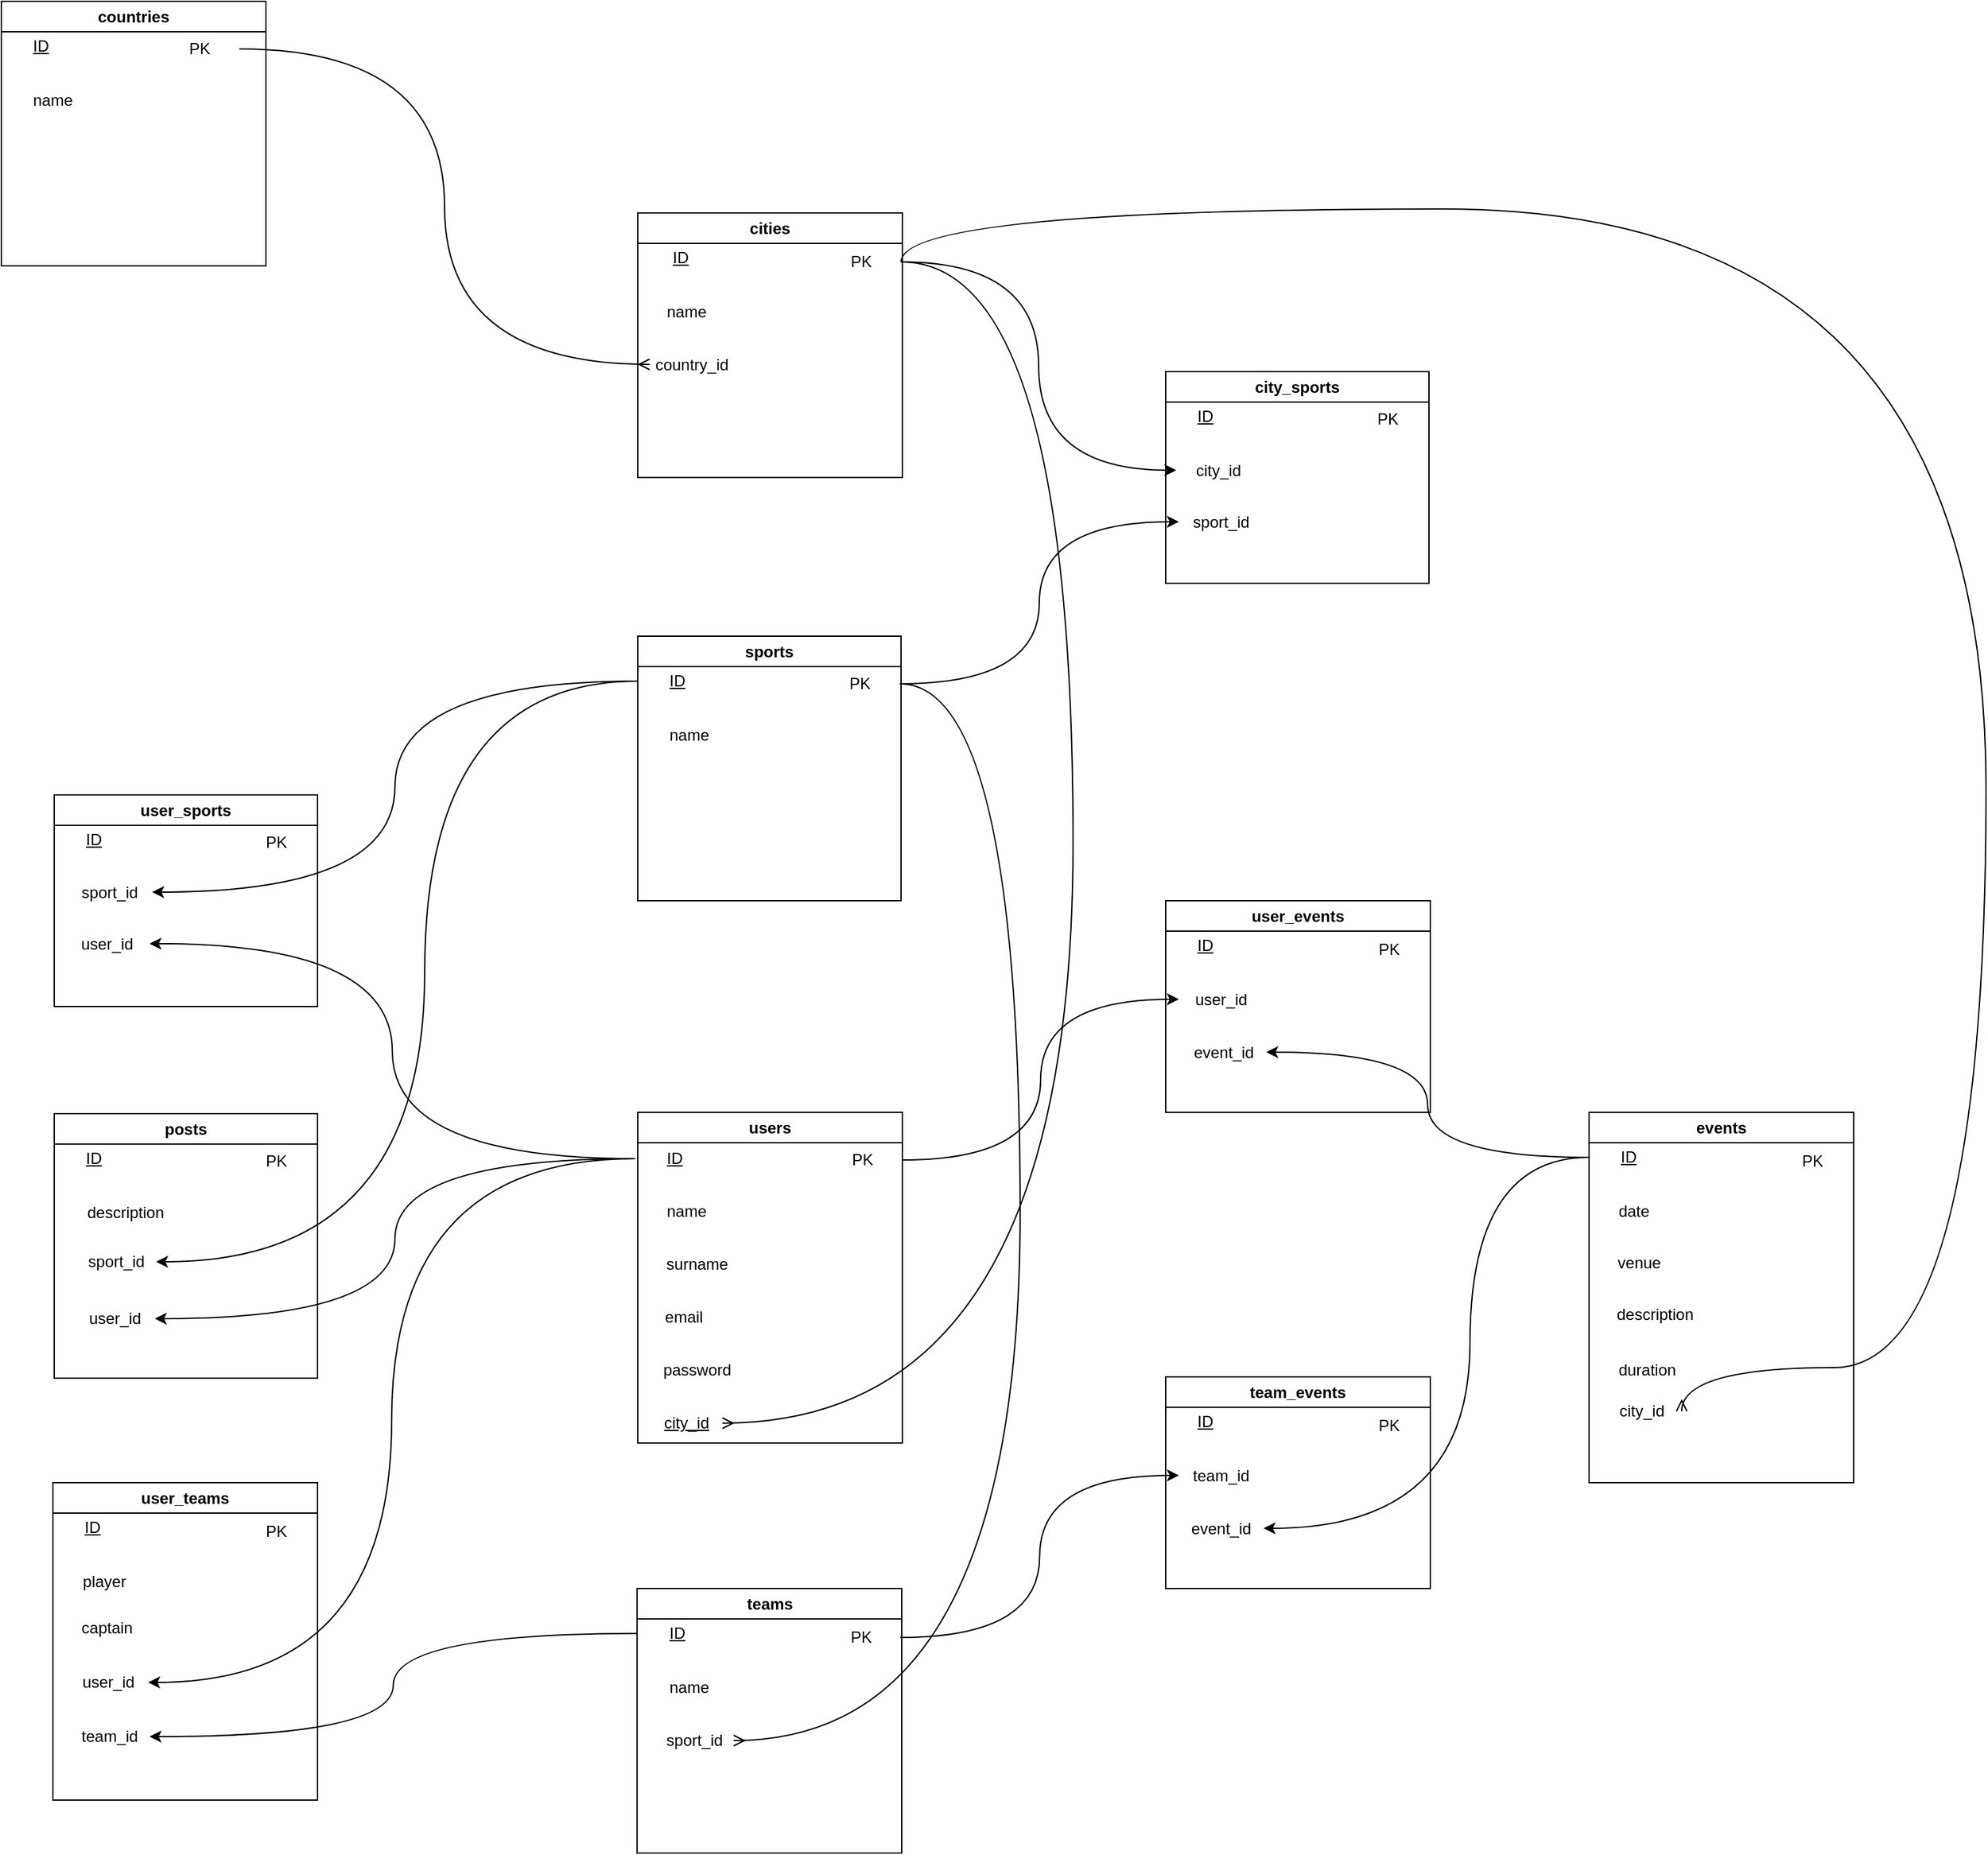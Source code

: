 <mxfile version="23.0.2" type="device">
  <diagram name="Página-1" id="U_Om4M-cWcYkEKm5Baaw">
    <mxGraphModel dx="2726" dy="1926" grid="1" gridSize="10" guides="1" tooltips="1" connect="1" arrows="1" fold="1" page="1" pageScale="1" pageWidth="2339" pageHeight="3300" math="0" shadow="0">
      <root>
        <mxCell id="0" />
        <mxCell id="1" parent="0" />
        <mxCell id="xqqz79Ulj2Jtzs50PCgT-1" value="countries" style="swimlane;whiteSpace=wrap;html=1;" parent="1" vertex="1">
          <mxGeometry x="120" y="240" width="200" height="200" as="geometry" />
        </mxCell>
        <mxCell id="xqqz79Ulj2Jtzs50PCgT-13" value="&lt;u&gt;ID&lt;/u&gt;" style="text;html=1;strokeColor=none;fillColor=none;align=center;verticalAlign=middle;whiteSpace=wrap;rounded=0;" parent="xqqz79Ulj2Jtzs50PCgT-1" vertex="1">
          <mxGeometry y="19" width="60" height="30" as="geometry" />
        </mxCell>
        <mxCell id="xqqz79Ulj2Jtzs50PCgT-14" value="PK" style="text;html=1;strokeColor=none;fillColor=none;align=center;verticalAlign=middle;whiteSpace=wrap;rounded=0;" parent="xqqz79Ulj2Jtzs50PCgT-1" vertex="1">
          <mxGeometry x="120" y="21" width="60" height="30" as="geometry" />
        </mxCell>
        <mxCell id="xqqz79Ulj2Jtzs50PCgT-16" value="name" style="text;html=1;strokeColor=none;fillColor=none;align=center;verticalAlign=middle;whiteSpace=wrap;rounded=0;" parent="xqqz79Ulj2Jtzs50PCgT-1" vertex="1">
          <mxGeometry x="9" y="60" width="60" height="30" as="geometry" />
        </mxCell>
        <mxCell id="xqqz79Ulj2Jtzs50PCgT-2" value="cities" style="swimlane;whiteSpace=wrap;html=1;" parent="1" vertex="1">
          <mxGeometry x="601" y="400" width="200" height="200" as="geometry" />
        </mxCell>
        <mxCell id="xqqz79Ulj2Jtzs50PCgT-22" value="&lt;u&gt;ID&lt;/u&gt;" style="text;html=1;strokeColor=none;fillColor=none;align=center;verticalAlign=middle;whiteSpace=wrap;rounded=0;" parent="xqqz79Ulj2Jtzs50PCgT-2" vertex="1">
          <mxGeometry x="9" y="19" width="47" height="30" as="geometry" />
        </mxCell>
        <mxCell id="xqqz79Ulj2Jtzs50PCgT-23" value="PK" style="text;html=1;strokeColor=none;fillColor=none;align=center;verticalAlign=middle;whiteSpace=wrap;rounded=0;" parent="xqqz79Ulj2Jtzs50PCgT-2" vertex="1">
          <mxGeometry x="139" y="22" width="60" height="30" as="geometry" />
        </mxCell>
        <mxCell id="xqqz79Ulj2Jtzs50PCgT-24" value="name" style="text;html=1;strokeColor=none;fillColor=none;align=center;verticalAlign=middle;whiteSpace=wrap;rounded=0;" parent="xqqz79Ulj2Jtzs50PCgT-2" vertex="1">
          <mxGeometry x="2" y="60" width="70" height="30" as="geometry" />
        </mxCell>
        <mxCell id="xqqz79Ulj2Jtzs50PCgT-26" value="country_id" style="text;html=1;strokeColor=none;fillColor=none;align=center;verticalAlign=middle;whiteSpace=wrap;rounded=0;" parent="xqqz79Ulj2Jtzs50PCgT-2" vertex="1">
          <mxGeometry x="9" y="100" width="64" height="29" as="geometry" />
        </mxCell>
        <mxCell id="xqqz79Ulj2Jtzs50PCgT-39" value="sports" style="swimlane;whiteSpace=wrap;html=1;" parent="1" vertex="1">
          <mxGeometry x="601" y="720" width="199" height="200" as="geometry" />
        </mxCell>
        <mxCell id="xqqz79Ulj2Jtzs50PCgT-45" value="&lt;u&gt;ID&lt;/u&gt;" style="text;html=1;strokeColor=none;fillColor=none;align=center;verticalAlign=middle;whiteSpace=wrap;rounded=0;" parent="xqqz79Ulj2Jtzs50PCgT-39" vertex="1">
          <mxGeometry y="19" width="60" height="30" as="geometry" />
        </mxCell>
        <mxCell id="xqqz79Ulj2Jtzs50PCgT-46" value="PK" style="text;html=1;strokeColor=none;fillColor=none;align=center;verticalAlign=middle;whiteSpace=wrap;rounded=0;" parent="xqqz79Ulj2Jtzs50PCgT-39" vertex="1">
          <mxGeometry x="138" y="21" width="60" height="30" as="geometry" />
        </mxCell>
        <mxCell id="xqqz79Ulj2Jtzs50PCgT-47" value="name" style="text;html=1;strokeColor=none;fillColor=none;align=center;verticalAlign=middle;whiteSpace=wrap;rounded=0;" parent="xqqz79Ulj2Jtzs50PCgT-39" vertex="1">
          <mxGeometry x="9" y="60" width="60" height="30" as="geometry" />
        </mxCell>
        <mxCell id="xqqz79Ulj2Jtzs50PCgT-48" value="users" style="swimlane;whiteSpace=wrap;html=1;" parent="1" vertex="1">
          <mxGeometry x="601" y="1080" width="200" height="250" as="geometry" />
        </mxCell>
        <mxCell id="xqqz79Ulj2Jtzs50PCgT-50" value="&lt;u&gt;ID&lt;/u&gt;" style="text;html=1;strokeColor=none;fillColor=none;align=center;verticalAlign=middle;whiteSpace=wrap;rounded=0;" parent="xqqz79Ulj2Jtzs50PCgT-48" vertex="1">
          <mxGeometry x="-2" y="20" width="60" height="30" as="geometry" />
        </mxCell>
        <mxCell id="xqqz79Ulj2Jtzs50PCgT-51" value="PK" style="text;html=1;strokeColor=none;fillColor=none;align=center;verticalAlign=middle;whiteSpace=wrap;rounded=0;" parent="xqqz79Ulj2Jtzs50PCgT-48" vertex="1">
          <mxGeometry x="140" y="21" width="60" height="30" as="geometry" />
        </mxCell>
        <mxCell id="xqqz79Ulj2Jtzs50PCgT-53" value="&lt;u&gt;city_id&lt;/u&gt;" style="text;html=1;strokeColor=none;fillColor=none;align=center;verticalAlign=middle;whiteSpace=wrap;rounded=0;" parent="xqqz79Ulj2Jtzs50PCgT-48" vertex="1">
          <mxGeometry x="10" y="220" width="54" height="30" as="geometry" />
        </mxCell>
        <mxCell id="WI1DVCWgMpx3r-e4tX1s-11" value="name" style="text;html=1;strokeColor=none;fillColor=none;align=center;verticalAlign=middle;whiteSpace=wrap;rounded=0;" parent="xqqz79Ulj2Jtzs50PCgT-48" vertex="1">
          <mxGeometry x="2" y="60" width="70" height="30" as="geometry" />
        </mxCell>
        <mxCell id="WI1DVCWgMpx3r-e4tX1s-12" value="surname" style="text;html=1;strokeColor=none;fillColor=none;align=center;verticalAlign=middle;whiteSpace=wrap;rounded=0;" parent="xqqz79Ulj2Jtzs50PCgT-48" vertex="1">
          <mxGeometry x="10" y="100" width="70" height="30" as="geometry" />
        </mxCell>
        <mxCell id="WI1DVCWgMpx3r-e4tX1s-13" value="email" style="text;html=1;strokeColor=none;fillColor=none;align=center;verticalAlign=middle;whiteSpace=wrap;rounded=0;" parent="xqqz79Ulj2Jtzs50PCgT-48" vertex="1">
          <mxGeometry y="140" width="70" height="30" as="geometry" />
        </mxCell>
        <mxCell id="WI1DVCWgMpx3r-e4tX1s-27" value="password" style="text;html=1;strokeColor=none;fillColor=none;align=center;verticalAlign=middle;whiteSpace=wrap;rounded=0;" parent="xqqz79Ulj2Jtzs50PCgT-48" vertex="1">
          <mxGeometry x="10" y="180" width="70" height="30" as="geometry" />
        </mxCell>
        <mxCell id="xqqz79Ulj2Jtzs50PCgT-67" value="teams" style="swimlane;whiteSpace=wrap;html=1;" parent="1" vertex="1">
          <mxGeometry x="600.5" y="1440" width="200" height="200" as="geometry" />
        </mxCell>
        <mxCell id="xqqz79Ulj2Jtzs50PCgT-68" value="&lt;u&gt;ID&lt;/u&gt;" style="text;html=1;strokeColor=none;fillColor=none;align=center;verticalAlign=middle;whiteSpace=wrap;rounded=0;" parent="xqqz79Ulj2Jtzs50PCgT-67" vertex="1">
          <mxGeometry y="19" width="60" height="30" as="geometry" />
        </mxCell>
        <mxCell id="xqqz79Ulj2Jtzs50PCgT-69" value="PK" style="text;html=1;strokeColor=none;fillColor=none;align=center;verticalAlign=middle;whiteSpace=wrap;rounded=0;" parent="xqqz79Ulj2Jtzs50PCgT-67" vertex="1">
          <mxGeometry x="139" y="22" width="60" height="30" as="geometry" />
        </mxCell>
        <mxCell id="xqqz79Ulj2Jtzs50PCgT-70" value="name" style="text;html=1;strokeColor=none;fillColor=none;align=center;verticalAlign=middle;whiteSpace=wrap;rounded=0;" parent="xqqz79Ulj2Jtzs50PCgT-67" vertex="1">
          <mxGeometry x="9" y="60" width="60" height="30" as="geometry" />
        </mxCell>
        <mxCell id="WI1DVCWgMpx3r-e4tX1s-80" value="sport_id" style="text;html=1;strokeColor=none;fillColor=none;align=center;verticalAlign=middle;whiteSpace=wrap;rounded=0;" parent="xqqz79Ulj2Jtzs50PCgT-67" vertex="1">
          <mxGeometry x="13" y="100" width="60" height="30" as="geometry" />
        </mxCell>
        <mxCell id="WI1DVCWgMpx3r-e4tX1s-4" value="user_teams" style="swimlane;whiteSpace=wrap;html=1;" parent="1" vertex="1">
          <mxGeometry x="159" y="1360" width="200" height="240" as="geometry" />
        </mxCell>
        <mxCell id="WI1DVCWgMpx3r-e4tX1s-5" value="&lt;u&gt;ID&lt;/u&gt;" style="text;html=1;strokeColor=none;fillColor=none;align=center;verticalAlign=middle;whiteSpace=wrap;rounded=0;" parent="WI1DVCWgMpx3r-e4tX1s-4" vertex="1">
          <mxGeometry y="19" width="60" height="30" as="geometry" />
        </mxCell>
        <mxCell id="WI1DVCWgMpx3r-e4tX1s-6" value="PK" style="text;html=1;strokeColor=none;fillColor=none;align=center;verticalAlign=middle;whiteSpace=wrap;rounded=0;" parent="WI1DVCWgMpx3r-e4tX1s-4" vertex="1">
          <mxGeometry x="139" y="22" width="60" height="30" as="geometry" />
        </mxCell>
        <mxCell id="WI1DVCWgMpx3r-e4tX1s-7" value="user_id" style="text;html=1;strokeColor=none;fillColor=none;align=center;verticalAlign=middle;whiteSpace=wrap;rounded=0;" parent="WI1DVCWgMpx3r-e4tX1s-4" vertex="1">
          <mxGeometry x="12" y="136" width="60" height="30" as="geometry" />
        </mxCell>
        <mxCell id="WI1DVCWgMpx3r-e4tX1s-9" value="player" style="text;html=1;strokeColor=none;fillColor=none;align=center;verticalAlign=middle;whiteSpace=wrap;rounded=0;" parent="WI1DVCWgMpx3r-e4tX1s-4" vertex="1">
          <mxGeometry x="9" y="60" width="60" height="30" as="geometry" />
        </mxCell>
        <mxCell id="WI1DVCWgMpx3r-e4tX1s-10" value="team_id" style="text;html=1;strokeColor=none;fillColor=none;align=center;verticalAlign=middle;whiteSpace=wrap;rounded=0;" parent="WI1DVCWgMpx3r-e4tX1s-4" vertex="1">
          <mxGeometry x="13" y="177" width="60" height="30" as="geometry" />
        </mxCell>
        <mxCell id="WI1DVCWgMpx3r-e4tX1s-125" value="captain" style="text;html=1;strokeColor=none;fillColor=none;align=center;verticalAlign=middle;whiteSpace=wrap;rounded=0;" parent="WI1DVCWgMpx3r-e4tX1s-4" vertex="1">
          <mxGeometry x="11" y="95" width="60" height="30" as="geometry" />
        </mxCell>
        <mxCell id="WI1DVCWgMpx3r-e4tX1s-34" value="events" style="swimlane;whiteSpace=wrap;html=1;" parent="1" vertex="1">
          <mxGeometry x="1320" y="1080" width="200" height="280" as="geometry" />
        </mxCell>
        <mxCell id="WI1DVCWgMpx3r-e4tX1s-35" value="&lt;u&gt;ID&lt;/u&gt;" style="text;html=1;strokeColor=none;fillColor=none;align=center;verticalAlign=middle;whiteSpace=wrap;rounded=0;" parent="WI1DVCWgMpx3r-e4tX1s-34" vertex="1">
          <mxGeometry y="19" width="60" height="30" as="geometry" />
        </mxCell>
        <mxCell id="WI1DVCWgMpx3r-e4tX1s-36" value="PK" style="text;html=1;strokeColor=none;fillColor=none;align=center;verticalAlign=middle;whiteSpace=wrap;rounded=0;" parent="WI1DVCWgMpx3r-e4tX1s-34" vertex="1">
          <mxGeometry x="139" y="22" width="60" height="30" as="geometry" />
        </mxCell>
        <mxCell id="WI1DVCWgMpx3r-e4tX1s-37" value="date" style="text;html=1;strokeColor=none;fillColor=none;align=center;verticalAlign=middle;whiteSpace=wrap;rounded=0;" parent="WI1DVCWgMpx3r-e4tX1s-34" vertex="1">
          <mxGeometry x="4" y="60" width="60" height="30" as="geometry" />
        </mxCell>
        <mxCell id="WI1DVCWgMpx3r-e4tX1s-84" value="venue" style="text;html=1;strokeColor=none;fillColor=none;align=center;verticalAlign=middle;whiteSpace=wrap;rounded=0;" parent="WI1DVCWgMpx3r-e4tX1s-34" vertex="1">
          <mxGeometry x="8" y="99" width="60" height="30" as="geometry" />
        </mxCell>
        <mxCell id="WI1DVCWgMpx3r-e4tX1s-85" value="description" style="text;html=1;strokeColor=none;fillColor=none;align=center;verticalAlign=middle;whiteSpace=wrap;rounded=0;" parent="WI1DVCWgMpx3r-e4tX1s-34" vertex="1">
          <mxGeometry x="20" y="138" width="60" height="30" as="geometry" />
        </mxCell>
        <mxCell id="WI1DVCWgMpx3r-e4tX1s-126" value="duration" style="text;html=1;strokeColor=none;fillColor=none;align=center;verticalAlign=middle;whiteSpace=wrap;rounded=0;" parent="WI1DVCWgMpx3r-e4tX1s-34" vertex="1">
          <mxGeometry x="14" y="180" width="60" height="30" as="geometry" />
        </mxCell>
        <mxCell id="WI1DVCWgMpx3r-e4tX1s-41" value="user_events" style="swimlane;whiteSpace=wrap;html=1;" parent="1" vertex="1">
          <mxGeometry x="1000" y="920" width="200" height="160" as="geometry" />
        </mxCell>
        <mxCell id="WI1DVCWgMpx3r-e4tX1s-42" value="&lt;u&gt;ID&lt;/u&gt;" style="text;html=1;strokeColor=none;fillColor=none;align=center;verticalAlign=middle;whiteSpace=wrap;rounded=0;" parent="WI1DVCWgMpx3r-e4tX1s-41" vertex="1">
          <mxGeometry y="19" width="60" height="30" as="geometry" />
        </mxCell>
        <mxCell id="WI1DVCWgMpx3r-e4tX1s-43" value="PK" style="text;html=1;strokeColor=none;fillColor=none;align=center;verticalAlign=middle;whiteSpace=wrap;rounded=0;" parent="WI1DVCWgMpx3r-e4tX1s-41" vertex="1">
          <mxGeometry x="139" y="22" width="60" height="30" as="geometry" />
        </mxCell>
        <mxCell id="WI1DVCWgMpx3r-e4tX1s-68" value="user_id" style="text;html=1;strokeColor=none;fillColor=none;align=center;verticalAlign=middle;whiteSpace=wrap;rounded=0;" parent="WI1DVCWgMpx3r-e4tX1s-41" vertex="1">
          <mxGeometry x="10" y="60" width="64" height="29" as="geometry" />
        </mxCell>
        <mxCell id="WI1DVCWgMpx3r-e4tX1s-69" value="event_id" style="text;html=1;strokeColor=none;fillColor=none;align=center;verticalAlign=middle;whiteSpace=wrap;rounded=0;" parent="WI1DVCWgMpx3r-e4tX1s-41" vertex="1">
          <mxGeometry x="12" y="100" width="64" height="29" as="geometry" />
        </mxCell>
        <mxCell id="WI1DVCWgMpx3r-e4tX1s-45" value="team_events" style="swimlane;whiteSpace=wrap;html=1;" parent="1" vertex="1">
          <mxGeometry x="1000" y="1280" width="200" height="160" as="geometry" />
        </mxCell>
        <mxCell id="WI1DVCWgMpx3r-e4tX1s-46" value="&lt;u&gt;ID&lt;/u&gt;" style="text;html=1;strokeColor=none;fillColor=none;align=center;verticalAlign=middle;whiteSpace=wrap;rounded=0;" parent="WI1DVCWgMpx3r-e4tX1s-45" vertex="1">
          <mxGeometry y="19" width="60" height="30" as="geometry" />
        </mxCell>
        <mxCell id="WI1DVCWgMpx3r-e4tX1s-47" value="PK" style="text;html=1;strokeColor=none;fillColor=none;align=center;verticalAlign=middle;whiteSpace=wrap;rounded=0;" parent="WI1DVCWgMpx3r-e4tX1s-45" vertex="1">
          <mxGeometry x="139" y="22" width="60" height="30" as="geometry" />
        </mxCell>
        <mxCell id="WI1DVCWgMpx3r-e4tX1s-75" value="team_id" style="text;html=1;strokeColor=none;fillColor=none;align=center;verticalAlign=middle;whiteSpace=wrap;rounded=0;" parent="WI1DVCWgMpx3r-e4tX1s-45" vertex="1">
          <mxGeometry x="10" y="60" width="64" height="29" as="geometry" />
        </mxCell>
        <mxCell id="WI1DVCWgMpx3r-e4tX1s-76" value="event_id" style="text;html=1;strokeColor=none;fillColor=none;align=center;verticalAlign=middle;whiteSpace=wrap;rounded=0;" parent="WI1DVCWgMpx3r-e4tX1s-45" vertex="1">
          <mxGeometry x="10" y="100" width="64" height="29" as="geometry" />
        </mxCell>
        <mxCell id="WI1DVCWgMpx3r-e4tX1s-50" value="city_sports" style="swimlane;whiteSpace=wrap;html=1;" parent="1" vertex="1">
          <mxGeometry x="1000" y="520" width="199" height="160" as="geometry" />
        </mxCell>
        <mxCell id="WI1DVCWgMpx3r-e4tX1s-51" value="&lt;u&gt;ID&lt;/u&gt;" style="text;html=1;strokeColor=none;fillColor=none;align=center;verticalAlign=middle;whiteSpace=wrap;rounded=0;" parent="WI1DVCWgMpx3r-e4tX1s-50" vertex="1">
          <mxGeometry y="19" width="60" height="30" as="geometry" />
        </mxCell>
        <mxCell id="WI1DVCWgMpx3r-e4tX1s-52" value="PK" style="text;html=1;strokeColor=none;fillColor=none;align=center;verticalAlign=middle;whiteSpace=wrap;rounded=0;" parent="WI1DVCWgMpx3r-e4tX1s-50" vertex="1">
          <mxGeometry x="138" y="21" width="60" height="30" as="geometry" />
        </mxCell>
        <mxCell id="WI1DVCWgMpx3r-e4tX1s-54" value="city_id" style="text;html=1;strokeColor=none;fillColor=none;align=center;verticalAlign=middle;whiteSpace=wrap;rounded=0;" parent="WI1DVCWgMpx3r-e4tX1s-50" vertex="1">
          <mxGeometry x="8" y="60" width="64" height="29" as="geometry" />
        </mxCell>
        <mxCell id="WI1DVCWgMpx3r-e4tX1s-55" value="sport_id" style="text;html=1;strokeColor=none;fillColor=none;align=center;verticalAlign=middle;whiteSpace=wrap;rounded=0;" parent="WI1DVCWgMpx3r-e4tX1s-50" vertex="1">
          <mxGeometry x="10" y="99" width="64" height="29" as="geometry" />
        </mxCell>
        <mxCell id="WI1DVCWgMpx3r-e4tX1s-57" style="edgeStyle=orthogonalEdgeStyle;curved=1;rounded=0;orthogonalLoop=1;jettySize=auto;html=1;exitX=1;exitY=0.5;exitDx=0;exitDy=0;entryX=0;entryY=0.5;entryDx=0;entryDy=0;" parent="1" source="xqqz79Ulj2Jtzs50PCgT-23" target="WI1DVCWgMpx3r-e4tX1s-54" edge="1">
          <mxGeometry relative="1" as="geometry" />
        </mxCell>
        <mxCell id="WI1DVCWgMpx3r-e4tX1s-59" value="user_sports" style="swimlane;whiteSpace=wrap;html=1;" parent="1" vertex="1">
          <mxGeometry x="160" y="840" width="199" height="160" as="geometry" />
        </mxCell>
        <mxCell id="WI1DVCWgMpx3r-e4tX1s-60" value="&lt;u&gt;ID&lt;/u&gt;" style="text;html=1;strokeColor=none;fillColor=none;align=center;verticalAlign=middle;whiteSpace=wrap;rounded=0;" parent="WI1DVCWgMpx3r-e4tX1s-59" vertex="1">
          <mxGeometry y="19" width="60" height="30" as="geometry" />
        </mxCell>
        <mxCell id="WI1DVCWgMpx3r-e4tX1s-61" value="PK" style="text;html=1;strokeColor=none;fillColor=none;align=center;verticalAlign=middle;whiteSpace=wrap;rounded=0;" parent="WI1DVCWgMpx3r-e4tX1s-59" vertex="1">
          <mxGeometry x="138" y="21" width="60" height="30" as="geometry" />
        </mxCell>
        <mxCell id="WI1DVCWgMpx3r-e4tX1s-62" value="user_id" style="text;html=1;strokeColor=none;fillColor=none;align=center;verticalAlign=middle;whiteSpace=wrap;rounded=0;" parent="WI1DVCWgMpx3r-e4tX1s-59" vertex="1">
          <mxGeometry x="8" y="98" width="64" height="29" as="geometry" />
        </mxCell>
        <mxCell id="WI1DVCWgMpx3r-e4tX1s-63" value="sport_id" style="text;html=1;strokeColor=none;fillColor=none;align=center;verticalAlign=middle;whiteSpace=wrap;rounded=0;" parent="WI1DVCWgMpx3r-e4tX1s-59" vertex="1">
          <mxGeometry x="10" y="59" width="64" height="29" as="geometry" />
        </mxCell>
        <mxCell id="WI1DVCWgMpx3r-e4tX1s-87" value="posts" style="swimlane;whiteSpace=wrap;html=1;" parent="1" vertex="1">
          <mxGeometry x="160" y="1081" width="199" height="200" as="geometry" />
        </mxCell>
        <mxCell id="WI1DVCWgMpx3r-e4tX1s-88" value="&lt;u&gt;ID&lt;/u&gt;" style="text;html=1;strokeColor=none;fillColor=none;align=center;verticalAlign=middle;whiteSpace=wrap;rounded=0;" parent="WI1DVCWgMpx3r-e4tX1s-87" vertex="1">
          <mxGeometry y="19" width="60" height="30" as="geometry" />
        </mxCell>
        <mxCell id="WI1DVCWgMpx3r-e4tX1s-89" value="PK" style="text;html=1;strokeColor=none;fillColor=none;align=center;verticalAlign=middle;whiteSpace=wrap;rounded=0;" parent="WI1DVCWgMpx3r-e4tX1s-87" vertex="1">
          <mxGeometry x="138" y="21" width="60" height="30" as="geometry" />
        </mxCell>
        <mxCell id="WI1DVCWgMpx3r-e4tX1s-90" value="description" style="text;html=1;strokeColor=none;fillColor=none;align=center;verticalAlign=middle;whiteSpace=wrap;rounded=0;" parent="WI1DVCWgMpx3r-e4tX1s-87" vertex="1">
          <mxGeometry x="24" y="60" width="60" height="30" as="geometry" />
        </mxCell>
        <mxCell id="WI1DVCWgMpx3r-e4tX1s-91" value="sport_id" style="text;html=1;strokeColor=none;fillColor=none;align=center;verticalAlign=middle;whiteSpace=wrap;rounded=0;" parent="WI1DVCWgMpx3r-e4tX1s-87" vertex="1">
          <mxGeometry x="17" y="97" width="60" height="30" as="geometry" />
        </mxCell>
        <mxCell id="WI1DVCWgMpx3r-e4tX1s-92" value="user_id" style="text;html=1;strokeColor=none;fillColor=none;align=center;verticalAlign=middle;whiteSpace=wrap;rounded=0;" parent="WI1DVCWgMpx3r-e4tX1s-87" vertex="1">
          <mxGeometry x="16" y="140" width="60" height="30" as="geometry" />
        </mxCell>
        <mxCell id="WI1DVCWgMpx3r-e4tX1s-100" style="edgeStyle=orthogonalEdgeStyle;curved=1;rounded=0;orthogonalLoop=1;jettySize=auto;html=1;exitX=1;exitY=0.5;exitDx=0;exitDy=0;entryX=0;entryY=0.5;entryDx=0;entryDy=0;endArrow=ERmany;endFill=0;" parent="1" source="xqqz79Ulj2Jtzs50PCgT-14" target="xqqz79Ulj2Jtzs50PCgT-26" edge="1">
          <mxGeometry relative="1" as="geometry" />
        </mxCell>
        <mxCell id="WI1DVCWgMpx3r-e4tX1s-108" style="edgeStyle=orthogonalEdgeStyle;curved=1;rounded=0;orthogonalLoop=1;jettySize=auto;html=1;exitX=0;exitY=0.5;exitDx=0;exitDy=0;entryX=1;entryY=0.5;entryDx=0;entryDy=0;" parent="1" source="xqqz79Ulj2Jtzs50PCgT-45" target="WI1DVCWgMpx3r-e4tX1s-63" edge="1">
          <mxGeometry relative="1" as="geometry" />
        </mxCell>
        <mxCell id="WI1DVCWgMpx3r-e4tX1s-109" style="edgeStyle=orthogonalEdgeStyle;curved=1;rounded=0;orthogonalLoop=1;jettySize=auto;html=1;exitX=0;exitY=0.5;exitDx=0;exitDy=0;entryX=1;entryY=0.5;entryDx=0;entryDy=0;" parent="1" source="xqqz79Ulj2Jtzs50PCgT-50" target="WI1DVCWgMpx3r-e4tX1s-62" edge="1">
          <mxGeometry relative="1" as="geometry" />
        </mxCell>
        <mxCell id="WI1DVCWgMpx3r-e4tX1s-110" style="edgeStyle=orthogonalEdgeStyle;curved=1;rounded=0;orthogonalLoop=1;jettySize=auto;html=1;exitX=0;exitY=0.5;exitDx=0;exitDy=0;entryX=1;entryY=0.5;entryDx=0;entryDy=0;" parent="1" source="xqqz79Ulj2Jtzs50PCgT-45" target="WI1DVCWgMpx3r-e4tX1s-91" edge="1">
          <mxGeometry relative="1" as="geometry">
            <Array as="points">
              <mxPoint x="440" y="754" />
              <mxPoint x="440" y="1193" />
            </Array>
          </mxGeometry>
        </mxCell>
        <mxCell id="WI1DVCWgMpx3r-e4tX1s-111" style="edgeStyle=orthogonalEdgeStyle;curved=1;rounded=0;orthogonalLoop=1;jettySize=auto;html=1;exitX=0;exitY=0.5;exitDx=0;exitDy=0;entryX=1;entryY=0.5;entryDx=0;entryDy=0;" parent="1" source="xqqz79Ulj2Jtzs50PCgT-50" target="WI1DVCWgMpx3r-e4tX1s-92" edge="1">
          <mxGeometry relative="1" as="geometry" />
        </mxCell>
        <mxCell id="WI1DVCWgMpx3r-e4tX1s-112" style="edgeStyle=orthogonalEdgeStyle;curved=1;rounded=0;orthogonalLoop=1;jettySize=auto;html=1;exitX=0;exitY=0.5;exitDx=0;exitDy=0;entryX=1;entryY=0.5;entryDx=0;entryDy=0;" parent="1" source="xqqz79Ulj2Jtzs50PCgT-50" target="WI1DVCWgMpx3r-e4tX1s-7" edge="1">
          <mxGeometry relative="1" as="geometry" />
        </mxCell>
        <mxCell id="WI1DVCWgMpx3r-e4tX1s-113" style="edgeStyle=orthogonalEdgeStyle;curved=1;rounded=0;orthogonalLoop=1;jettySize=auto;html=1;exitX=0;exitY=0.5;exitDx=0;exitDy=0;entryX=1;entryY=0.5;entryDx=0;entryDy=0;" parent="1" source="xqqz79Ulj2Jtzs50PCgT-68" target="WI1DVCWgMpx3r-e4tX1s-10" edge="1">
          <mxGeometry relative="1" as="geometry" />
        </mxCell>
        <mxCell id="WI1DVCWgMpx3r-e4tX1s-114" style="edgeStyle=orthogonalEdgeStyle;curved=1;rounded=0;orthogonalLoop=1;jettySize=auto;html=1;exitX=1;exitY=0.5;exitDx=0;exitDy=0;entryX=0;entryY=0.5;entryDx=0;entryDy=0;" parent="1" source="xqqz79Ulj2Jtzs50PCgT-69" target="WI1DVCWgMpx3r-e4tX1s-75" edge="1">
          <mxGeometry relative="1" as="geometry" />
        </mxCell>
        <mxCell id="WI1DVCWgMpx3r-e4tX1s-115" style="edgeStyle=orthogonalEdgeStyle;curved=1;rounded=0;orthogonalLoop=1;jettySize=auto;html=1;exitX=0;exitY=0.5;exitDx=0;exitDy=0;entryX=1;entryY=0.5;entryDx=0;entryDy=0;" parent="1" source="WI1DVCWgMpx3r-e4tX1s-35" target="WI1DVCWgMpx3r-e4tX1s-76" edge="1">
          <mxGeometry relative="1" as="geometry">
            <Array as="points">
              <mxPoint x="1230" y="1114" />
              <mxPoint x="1230" y="1394" />
            </Array>
          </mxGeometry>
        </mxCell>
        <mxCell id="WI1DVCWgMpx3r-e4tX1s-116" style="edgeStyle=orthogonalEdgeStyle;curved=1;rounded=0;orthogonalLoop=1;jettySize=auto;html=1;exitX=0;exitY=0.5;exitDx=0;exitDy=0;entryX=1;entryY=0.5;entryDx=0;entryDy=0;" parent="1" source="WI1DVCWgMpx3r-e4tX1s-35" target="WI1DVCWgMpx3r-e4tX1s-69" edge="1">
          <mxGeometry relative="1" as="geometry" />
        </mxCell>
        <mxCell id="WI1DVCWgMpx3r-e4tX1s-117" style="edgeStyle=orthogonalEdgeStyle;curved=1;rounded=0;orthogonalLoop=1;jettySize=auto;html=1;exitX=1;exitY=0.5;exitDx=0;exitDy=0;entryX=0;entryY=0.5;entryDx=0;entryDy=0;" parent="1" source="xqqz79Ulj2Jtzs50PCgT-51" target="WI1DVCWgMpx3r-e4tX1s-68" edge="1">
          <mxGeometry relative="1" as="geometry" />
        </mxCell>
        <mxCell id="WI1DVCWgMpx3r-e4tX1s-118" value="city_id" style="text;html=1;strokeColor=none;fillColor=none;align=center;verticalAlign=middle;whiteSpace=wrap;rounded=0;" parent="1" vertex="1">
          <mxGeometry x="1330" y="1291" width="60" height="30" as="geometry" />
        </mxCell>
        <mxCell id="WI1DVCWgMpx3r-e4tX1s-120" style="edgeStyle=orthogonalEdgeStyle;curved=1;rounded=0;orthogonalLoop=1;jettySize=auto;html=1;exitX=1;exitY=0.5;exitDx=0;exitDy=0;entryX=0;entryY=0.5;entryDx=0;entryDy=0;" parent="1" source="xqqz79Ulj2Jtzs50PCgT-46" target="WI1DVCWgMpx3r-e4tX1s-55" edge="1">
          <mxGeometry relative="1" as="geometry" />
        </mxCell>
        <mxCell id="WI1DVCWgMpx3r-e4tX1s-121" style="edgeStyle=orthogonalEdgeStyle;curved=1;rounded=0;orthogonalLoop=1;jettySize=auto;html=1;exitX=1;exitY=0.5;exitDx=0;exitDy=0;entryX=1;entryY=0.5;entryDx=0;entryDy=0;endArrow=ERmany;endFill=0;" parent="1" source="xqqz79Ulj2Jtzs50PCgT-23" target="WI1DVCWgMpx3r-e4tX1s-118" edge="1">
          <mxGeometry relative="1" as="geometry">
            <Array as="points">
              <mxPoint x="1620" y="397" />
              <mxPoint x="1620" y="1273" />
            </Array>
          </mxGeometry>
        </mxCell>
        <mxCell id="WI1DVCWgMpx3r-e4tX1s-122" style="edgeStyle=orthogonalEdgeStyle;curved=1;rounded=0;orthogonalLoop=1;jettySize=auto;html=1;exitX=1;exitY=0.5;exitDx=0;exitDy=0;entryX=1;entryY=0.5;entryDx=0;entryDy=0;endArrow=ERmany;endFill=0;" parent="1" source="xqqz79Ulj2Jtzs50PCgT-46" target="WI1DVCWgMpx3r-e4tX1s-80" edge="1">
          <mxGeometry relative="1" as="geometry">
            <Array as="points">
              <mxPoint x="890" y="756" />
              <mxPoint x="890" y="1555" />
            </Array>
          </mxGeometry>
        </mxCell>
        <mxCell id="WI1DVCWgMpx3r-e4tX1s-123" style="edgeStyle=orthogonalEdgeStyle;curved=1;rounded=0;orthogonalLoop=1;jettySize=auto;html=1;exitX=1;exitY=0.5;exitDx=0;exitDy=0;entryX=1;entryY=0.5;entryDx=0;entryDy=0;endArrow=ERmany;endFill=0;" parent="1" source="xqqz79Ulj2Jtzs50PCgT-23" target="xqqz79Ulj2Jtzs50PCgT-53" edge="1">
          <mxGeometry relative="1" as="geometry">
            <Array as="points">
              <mxPoint x="930" y="437" />
              <mxPoint x="930" y="1315" />
            </Array>
          </mxGeometry>
        </mxCell>
      </root>
    </mxGraphModel>
  </diagram>
</mxfile>
